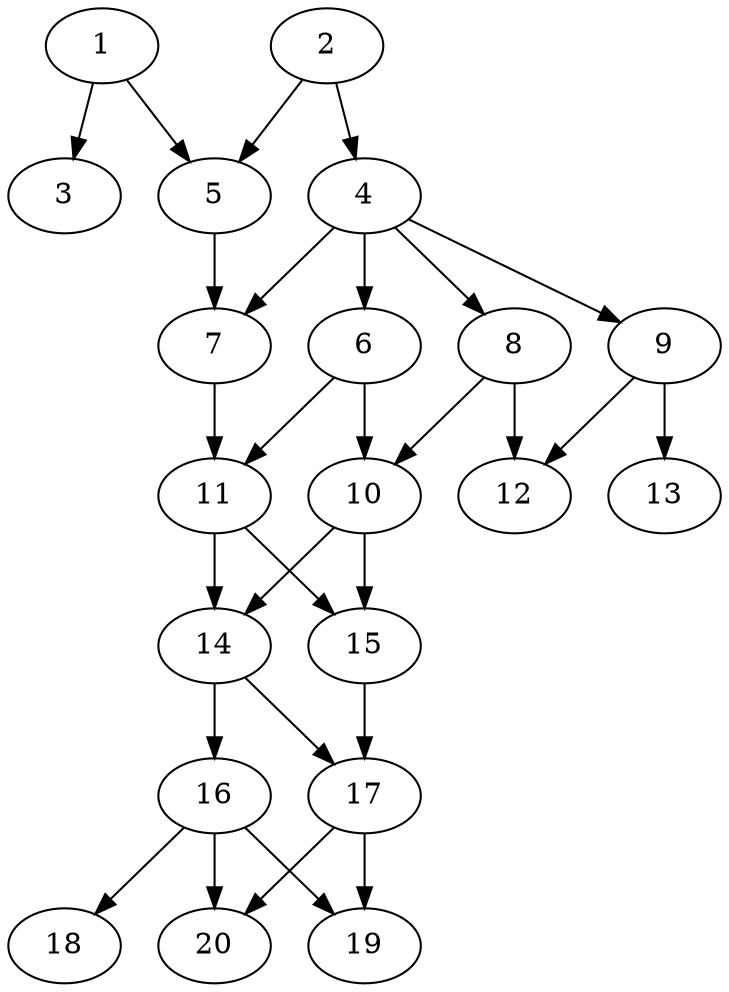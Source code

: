 // DAG automatically generated by daggen at Tue Jul 23 14:22:50 2019
// ./daggen --dot -n 20 --ccr 0.3 --fat 0.5 --regular 0.5 --density 0.6 --mindata 5242880 --maxdata 52428800 
digraph G {
  1 [size="27091627", alpha="0.07", expect_size="8127488"] 
  1 -> 3 [size ="8127488"]
  1 -> 5 [size ="8127488"]
  2 [size="32191147", alpha="0.18", expect_size="9657344"] 
  2 -> 4 [size ="9657344"]
  2 -> 5 [size ="9657344"]
  3 [size="152999253", alpha="0.02", expect_size="45899776"] 
  4 [size="77803520", alpha="0.03", expect_size="23341056"] 
  4 -> 6 [size ="23341056"]
  4 -> 7 [size ="23341056"]
  4 -> 8 [size ="23341056"]
  4 -> 9 [size ="23341056"]
  5 [size="125091840", alpha="0.11", expect_size="37527552"] 
  5 -> 7 [size ="37527552"]
  6 [size="67720533", alpha="0.15", expect_size="20316160"] 
  6 -> 10 [size ="20316160"]
  6 -> 11 [size ="20316160"]
  7 [size="52862293", alpha="0.12", expect_size="15858688"] 
  7 -> 11 [size ="15858688"]
  8 [size="108485973", alpha="0.16", expect_size="32545792"] 
  8 -> 10 [size ="32545792"]
  8 -> 12 [size ="32545792"]
  9 [size="108564480", alpha="0.07", expect_size="32569344"] 
  9 -> 12 [size ="32569344"]
  9 -> 13 [size ="32569344"]
  10 [size="43554133", alpha="0.08", expect_size="13066240"] 
  10 -> 14 [size ="13066240"]
  10 -> 15 [size ="13066240"]
  11 [size="172342613", alpha="0.04", expect_size="51702784"] 
  11 -> 14 [size ="51702784"]
  11 -> 15 [size ="51702784"]
  12 [size="66498560", alpha="0.08", expect_size="19949568"] 
  13 [size="52309333", alpha="0.09", expect_size="15692800"] 
  14 [size="65208320", alpha="0.09", expect_size="19562496"] 
  14 -> 16 [size ="19562496"]
  14 -> 17 [size ="19562496"]
  15 [size="88869547", alpha="0.02", expect_size="26660864"] 
  15 -> 17 [size ="26660864"]
  16 [size="171820373", alpha="0.11", expect_size="51546112"] 
  16 -> 18 [size ="51546112"]
  16 -> 19 [size ="51546112"]
  16 -> 20 [size ="51546112"]
  17 [size="130112853", alpha="0.12", expect_size="39033856"] 
  17 -> 19 [size ="39033856"]
  17 -> 20 [size ="39033856"]
  18 [size="63795200", alpha="0.01", expect_size="19138560"] 
  19 [size="32184320", alpha="0.19", expect_size="9655296"] 
  20 [size="83329707", alpha="0.00", expect_size="24998912"] 
}
